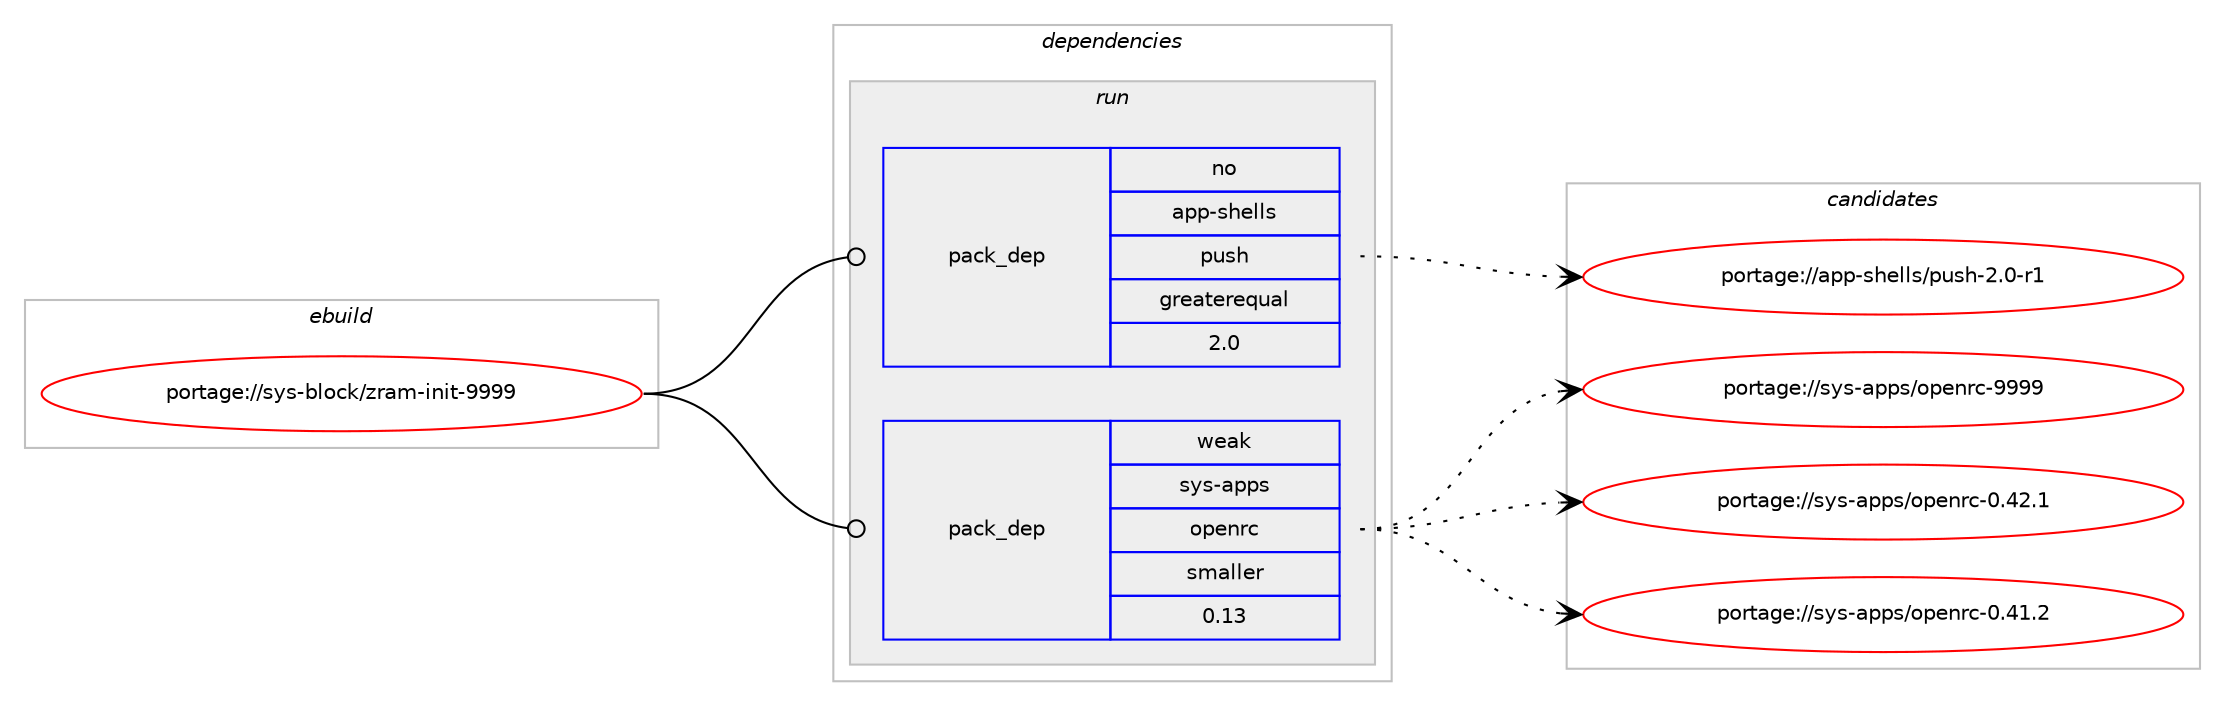 digraph prolog {

# *************
# Graph options
# *************

newrank=true;
concentrate=true;
compound=true;
graph [rankdir=LR,fontname=Helvetica,fontsize=10,ranksep=1.5];#, ranksep=2.5, nodesep=0.2];
edge  [arrowhead=vee];
node  [fontname=Helvetica,fontsize=10];

# **********
# The ebuild
# **********

subgraph cluster_leftcol {
color=gray;
rank=same;
label=<<i>ebuild</i>>;
id [label="portage://sys-block/zram-init-9999", color=red, width=4, href="../sys-block/zram-init-9999.svg"];
}

# ****************
# The dependencies
# ****************

subgraph cluster_midcol {
color=gray;
label=<<i>dependencies</i>>;
subgraph cluster_compile {
fillcolor="#eeeeee";
style=filled;
label=<<i>compile</i>>;
}
subgraph cluster_compileandrun {
fillcolor="#eeeeee";
style=filled;
label=<<i>compile and run</i>>;
}
subgraph cluster_run {
fillcolor="#eeeeee";
style=filled;
label=<<i>run</i>>;
subgraph pack45245 {
dependency58360 [label=<<TABLE BORDER="0" CELLBORDER="1" CELLSPACING="0" CELLPADDING="4" WIDTH="220"><TR><TD ROWSPAN="6" CELLPADDING="30">pack_dep</TD></TR><TR><TD WIDTH="110">no</TD></TR><TR><TD>app-shells</TD></TR><TR><TD>push</TD></TR><TR><TD>greaterequal</TD></TR><TR><TD>2.0</TD></TR></TABLE>>, shape=none, color=blue];
}
id:e -> dependency58360:w [weight=20,style="solid",arrowhead="odot"];
subgraph pack45246 {
dependency58361 [label=<<TABLE BORDER="0" CELLBORDER="1" CELLSPACING="0" CELLPADDING="4" WIDTH="220"><TR><TD ROWSPAN="6" CELLPADDING="30">pack_dep</TD></TR><TR><TD WIDTH="110">weak</TD></TR><TR><TD>sys-apps</TD></TR><TR><TD>openrc</TD></TR><TR><TD>smaller</TD></TR><TR><TD>0.13</TD></TR></TABLE>>, shape=none, color=blue];
}
id:e -> dependency58361:w [weight=20,style="solid",arrowhead="odot"];
}
}

# **************
# The candidates
# **************

subgraph cluster_choices {
rank=same;
color=gray;
label=<<i>candidates</i>>;

subgraph choice45245 {
color=black;
nodesep=1;
choice971121124511510410110810811547112117115104455046484511449 [label="portage://app-shells/push-2.0-r1", color=red, width=4,href="../app-shells/push-2.0-r1.svg"];
dependency58360:e -> choice971121124511510410110810811547112117115104455046484511449:w [style=dotted,weight="100"];
}
subgraph choice45246 {
color=black;
nodesep=1;
choice115121115459711211211547111112101110114994557575757 [label="portage://sys-apps/openrc-9999", color=red, width=4,href="../sys-apps/openrc-9999.svg"];
choice1151211154597112112115471111121011101149945484652504649 [label="portage://sys-apps/openrc-0.42.1", color=red, width=4,href="../sys-apps/openrc-0.42.1.svg"];
choice1151211154597112112115471111121011101149945484652494650 [label="portage://sys-apps/openrc-0.41.2", color=red, width=4,href="../sys-apps/openrc-0.41.2.svg"];
dependency58361:e -> choice115121115459711211211547111112101110114994557575757:w [style=dotted,weight="100"];
dependency58361:e -> choice1151211154597112112115471111121011101149945484652504649:w [style=dotted,weight="100"];
dependency58361:e -> choice1151211154597112112115471111121011101149945484652494650:w [style=dotted,weight="100"];
}
}

}
